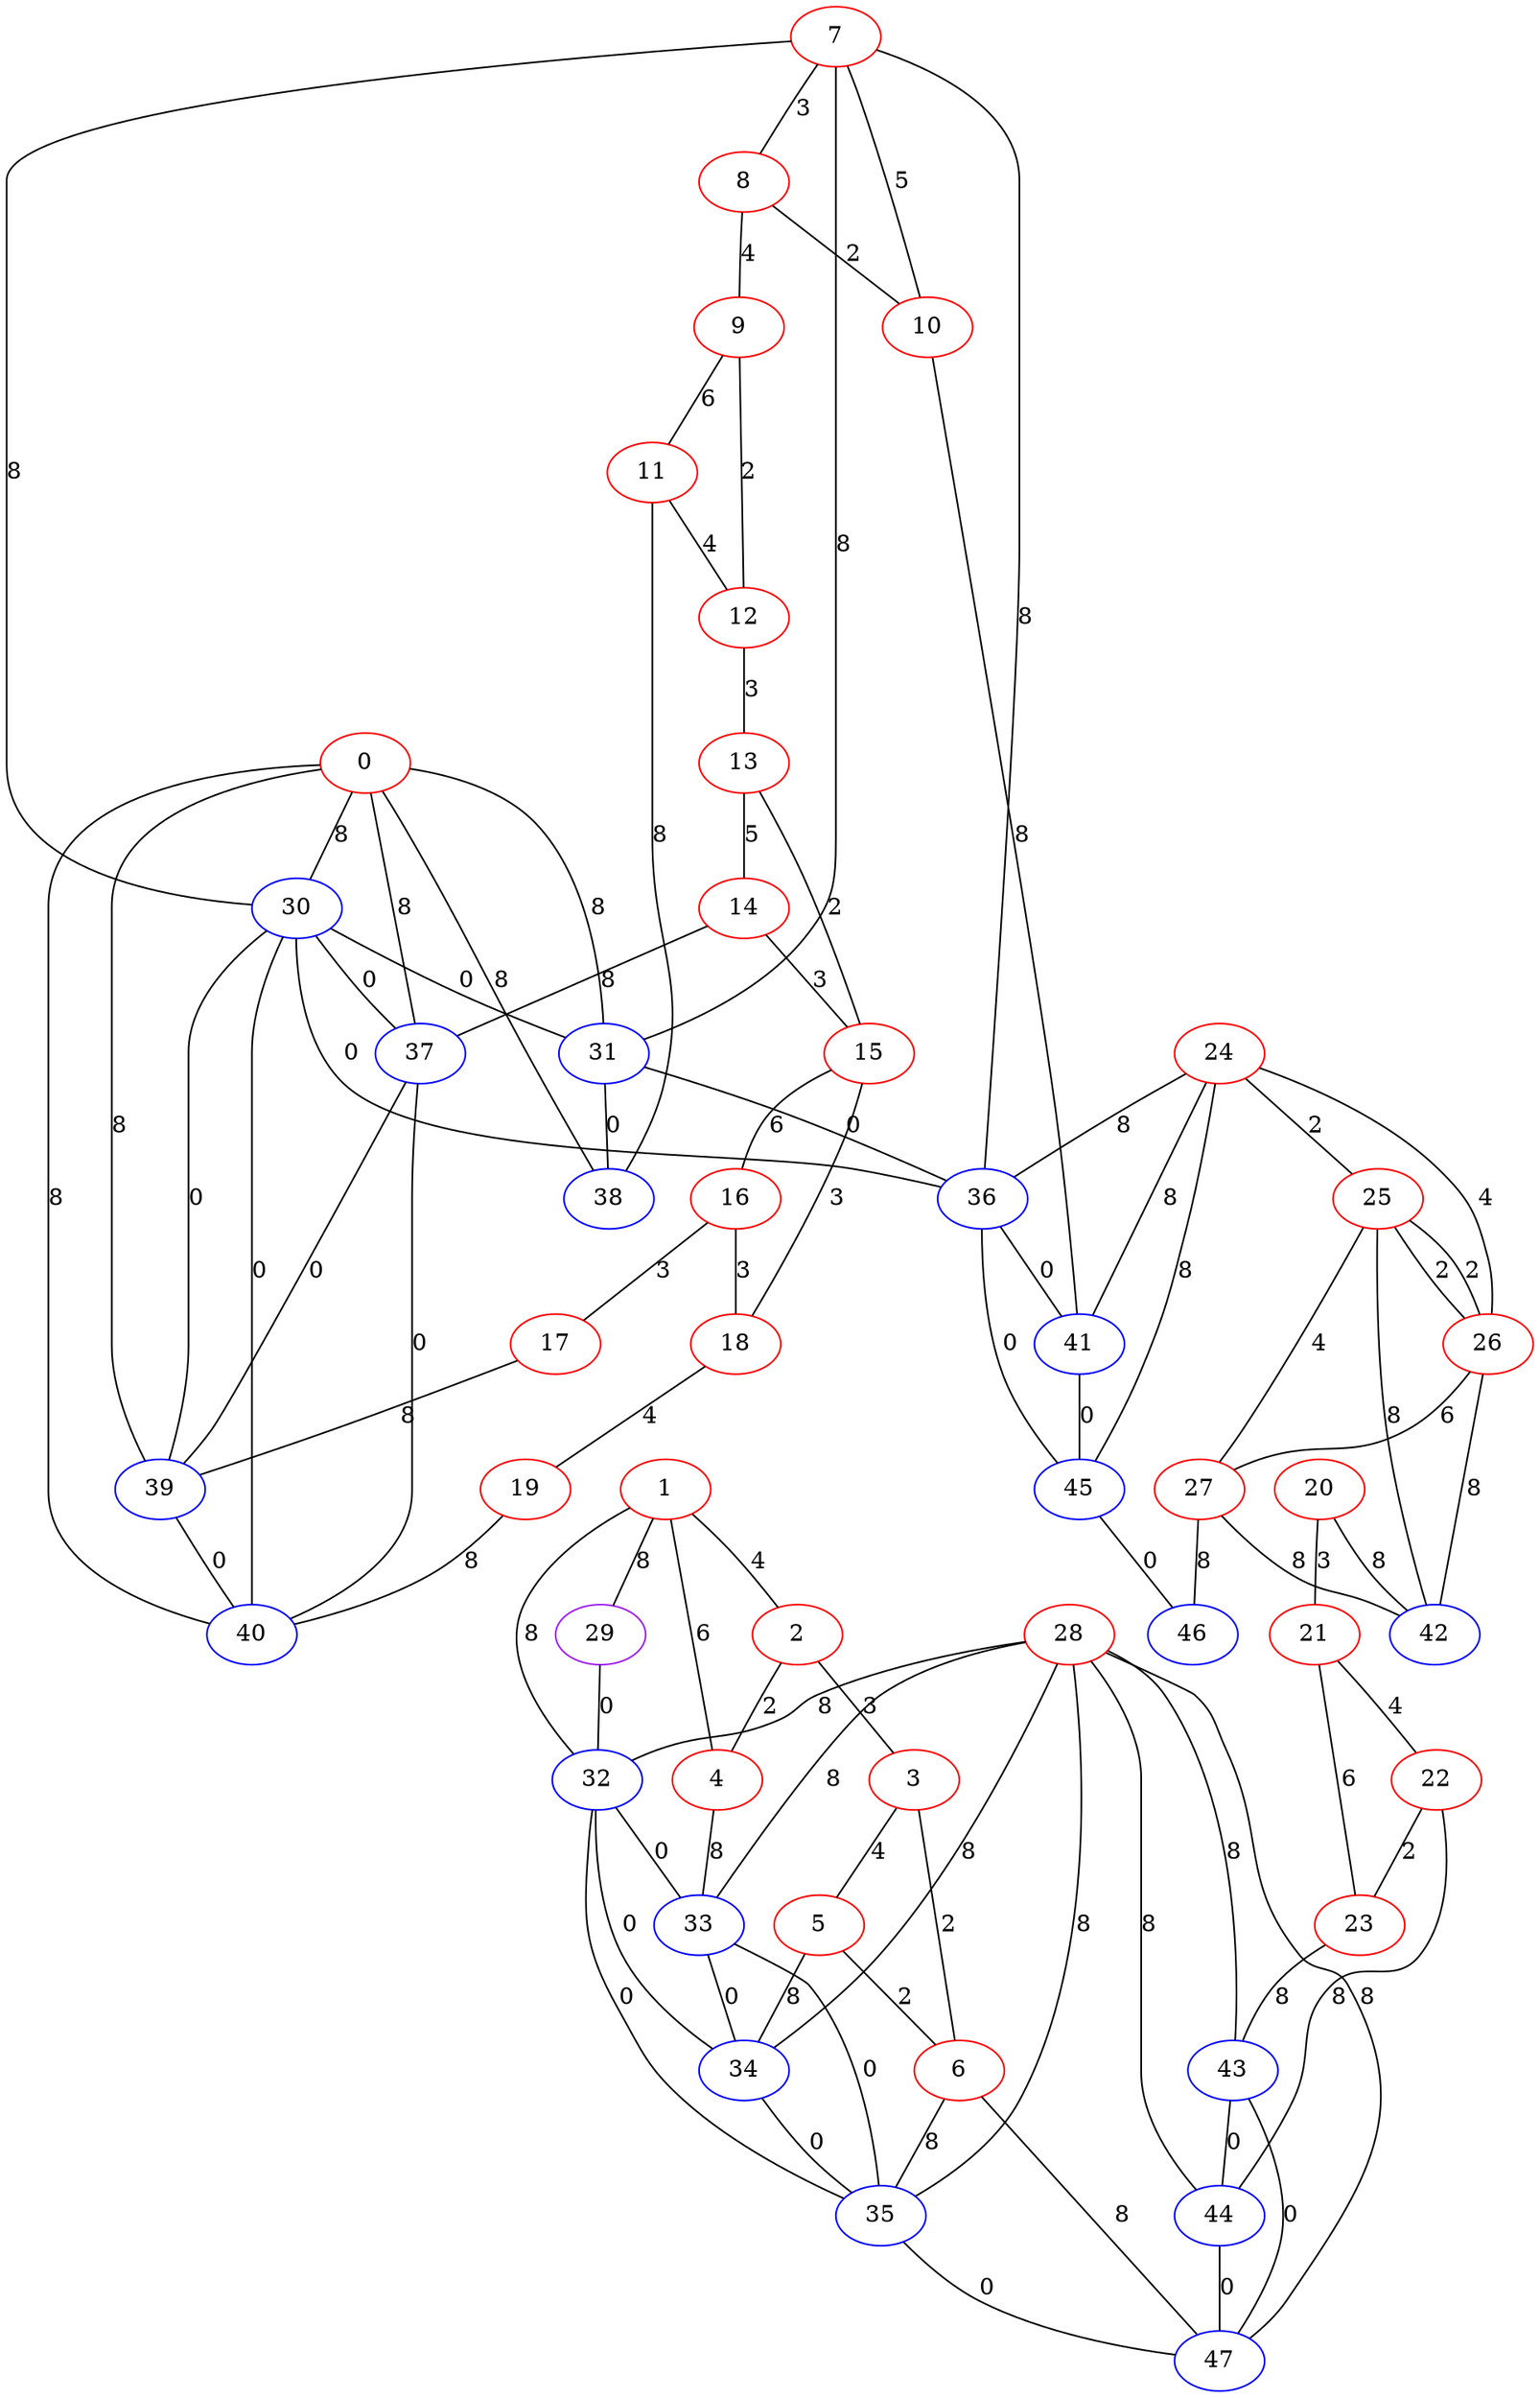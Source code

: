 graph "" {
0 [color=red, weight=1];
1 [color=red, weight=1];
2 [color=red, weight=1];
3 [color=red, weight=1];
4 [color=red, weight=1];
5 [color=red, weight=1];
6 [color=red, weight=1];
7 [color=red, weight=1];
8 [color=red, weight=1];
9 [color=red, weight=1];
10 [color=red, weight=1];
11 [color=red, weight=1];
12 [color=red, weight=1];
13 [color=red, weight=1];
14 [color=red, weight=1];
15 [color=red, weight=1];
16 [color=red, weight=1];
17 [color=red, weight=1];
18 [color=red, weight=1];
19 [color=red, weight=1];
20 [color=red, weight=1];
21 [color=red, weight=1];
22 [color=red, weight=1];
23 [color=red, weight=1];
24 [color=red, weight=1];
25 [color=red, weight=1];
26 [color=red, weight=1];
27 [color=red, weight=1];
28 [color=red, weight=1];
29 [color=purple, weight=4];
30 [color=blue, weight=3];
31 [color=blue, weight=3];
32 [color=blue, weight=3];
33 [color=blue, weight=3];
34 [color=blue, weight=3];
35 [color=blue, weight=3];
36 [color=blue, weight=3];
37 [color=blue, weight=3];
38 [color=blue, weight=3];
39 [color=blue, weight=3];
40 [color=blue, weight=3];
41 [color=blue, weight=3];
42 [color=blue, weight=3];
43 [color=blue, weight=3];
44 [color=blue, weight=3];
45 [color=blue, weight=3];
46 [color=blue, weight=3];
47 [color=blue, weight=3];
0 -- 37  [key=0, label=8];
0 -- 38  [key=0, label=8];
0 -- 39  [key=0, label=8];
0 -- 40  [key=0, label=8];
0 -- 30  [key=0, label=8];
0 -- 31  [key=0, label=8];
1 -- 32  [key=0, label=8];
1 -- 2  [key=0, label=4];
1 -- 4  [key=0, label=6];
1 -- 29  [key=0, label=8];
2 -- 3  [key=0, label=3];
2 -- 4  [key=0, label=2];
3 -- 5  [key=0, label=4];
3 -- 6  [key=0, label=2];
4 -- 33  [key=0, label=8];
5 -- 34  [key=0, label=8];
5 -- 6  [key=0, label=2];
6 -- 35  [key=0, label=8];
6 -- 47  [key=0, label=8];
7 -- 8  [key=0, label=3];
7 -- 10  [key=0, label=5];
7 -- 36  [key=0, label=8];
7 -- 30  [key=0, label=8];
7 -- 31  [key=0, label=8];
8 -- 9  [key=0, label=4];
8 -- 10  [key=0, label=2];
9 -- 11  [key=0, label=6];
9 -- 12  [key=0, label=2];
10 -- 41  [key=0, label=8];
11 -- 12  [key=0, label=4];
11 -- 38  [key=0, label=8];
12 -- 13  [key=0, label=3];
13 -- 14  [key=0, label=5];
13 -- 15  [key=0, label=2];
14 -- 37  [key=0, label=8];
14 -- 15  [key=0, label=3];
15 -- 16  [key=0, label=6];
15 -- 18  [key=0, label=3];
16 -- 17  [key=0, label=3];
16 -- 18  [key=0, label=3];
17 -- 39  [key=0, label=8];
18 -- 19  [key=0, label=4];
19 -- 40  [key=0, label=8];
20 -- 42  [key=0, label=8];
20 -- 21  [key=0, label=3];
21 -- 22  [key=0, label=4];
21 -- 23  [key=0, label=6];
22 -- 44  [key=0, label=8];
22 -- 23  [key=0, label=2];
23 -- 43  [key=0, label=8];
24 -- 25  [key=0, label=2];
24 -- 26  [key=0, label=4];
24 -- 36  [key=0, label=8];
24 -- 45  [key=0, label=8];
24 -- 41  [key=0, label=8];
25 -- 26  [key=0, label=2];
25 -- 26  [key=1, label=2];
25 -- 27  [key=0, label=4];
25 -- 42  [key=0, label=8];
26 -- 42  [key=0, label=8];
26 -- 27  [key=0, label=6];
27 -- 42  [key=0, label=8];
27 -- 46  [key=0, label=8];
28 -- 32  [key=0, label=8];
28 -- 33  [key=0, label=8];
28 -- 34  [key=0, label=8];
28 -- 35  [key=0, label=8];
28 -- 43  [key=0, label=8];
28 -- 44  [key=0, label=8];
28 -- 47  [key=0, label=8];
29 -- 32  [key=0, label=0];
30 -- 36  [key=0, label=0];
30 -- 37  [key=0, label=0];
30 -- 39  [key=0, label=0];
30 -- 40  [key=0, label=0];
30 -- 31  [key=0, label=0];
31 -- 36  [key=0, label=0];
31 -- 38  [key=0, label=0];
32 -- 33  [key=0, label=0];
32 -- 34  [key=0, label=0];
32 -- 35  [key=0, label=0];
33 -- 34  [key=0, label=0];
33 -- 35  [key=0, label=0];
34 -- 35  [key=0, label=0];
35 -- 47  [key=0, label=0];
36 -- 41  [key=0, label=0];
36 -- 45  [key=0, label=0];
37 -- 40  [key=0, label=0];
37 -- 39  [key=0, label=0];
39 -- 40  [key=0, label=0];
41 -- 45  [key=0, label=0];
43 -- 44  [key=0, label=0];
43 -- 47  [key=0, label=0];
44 -- 47  [key=0, label=0];
45 -- 46  [key=0, label=0];
}
